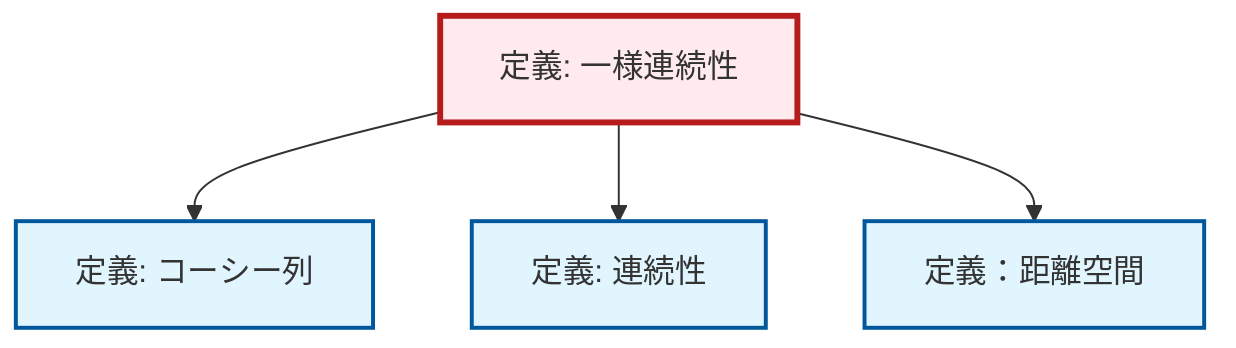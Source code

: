 graph TD
    classDef definition fill:#e1f5fe,stroke:#01579b,stroke-width:2px
    classDef theorem fill:#f3e5f5,stroke:#4a148c,stroke-width:2px
    classDef axiom fill:#fff3e0,stroke:#e65100,stroke-width:2px
    classDef example fill:#e8f5e9,stroke:#1b5e20,stroke-width:2px
    classDef current fill:#ffebee,stroke:#b71c1c,stroke-width:3px
    def-uniform-continuity["定義: 一様連続性"]:::definition
    def-cauchy-sequence["定義: コーシー列"]:::definition
    def-metric-space["定義：距離空間"]:::definition
    def-continuity["定義: 連続性"]:::definition
    def-uniform-continuity --> def-cauchy-sequence
    def-uniform-continuity --> def-continuity
    def-uniform-continuity --> def-metric-space
    class def-uniform-continuity current